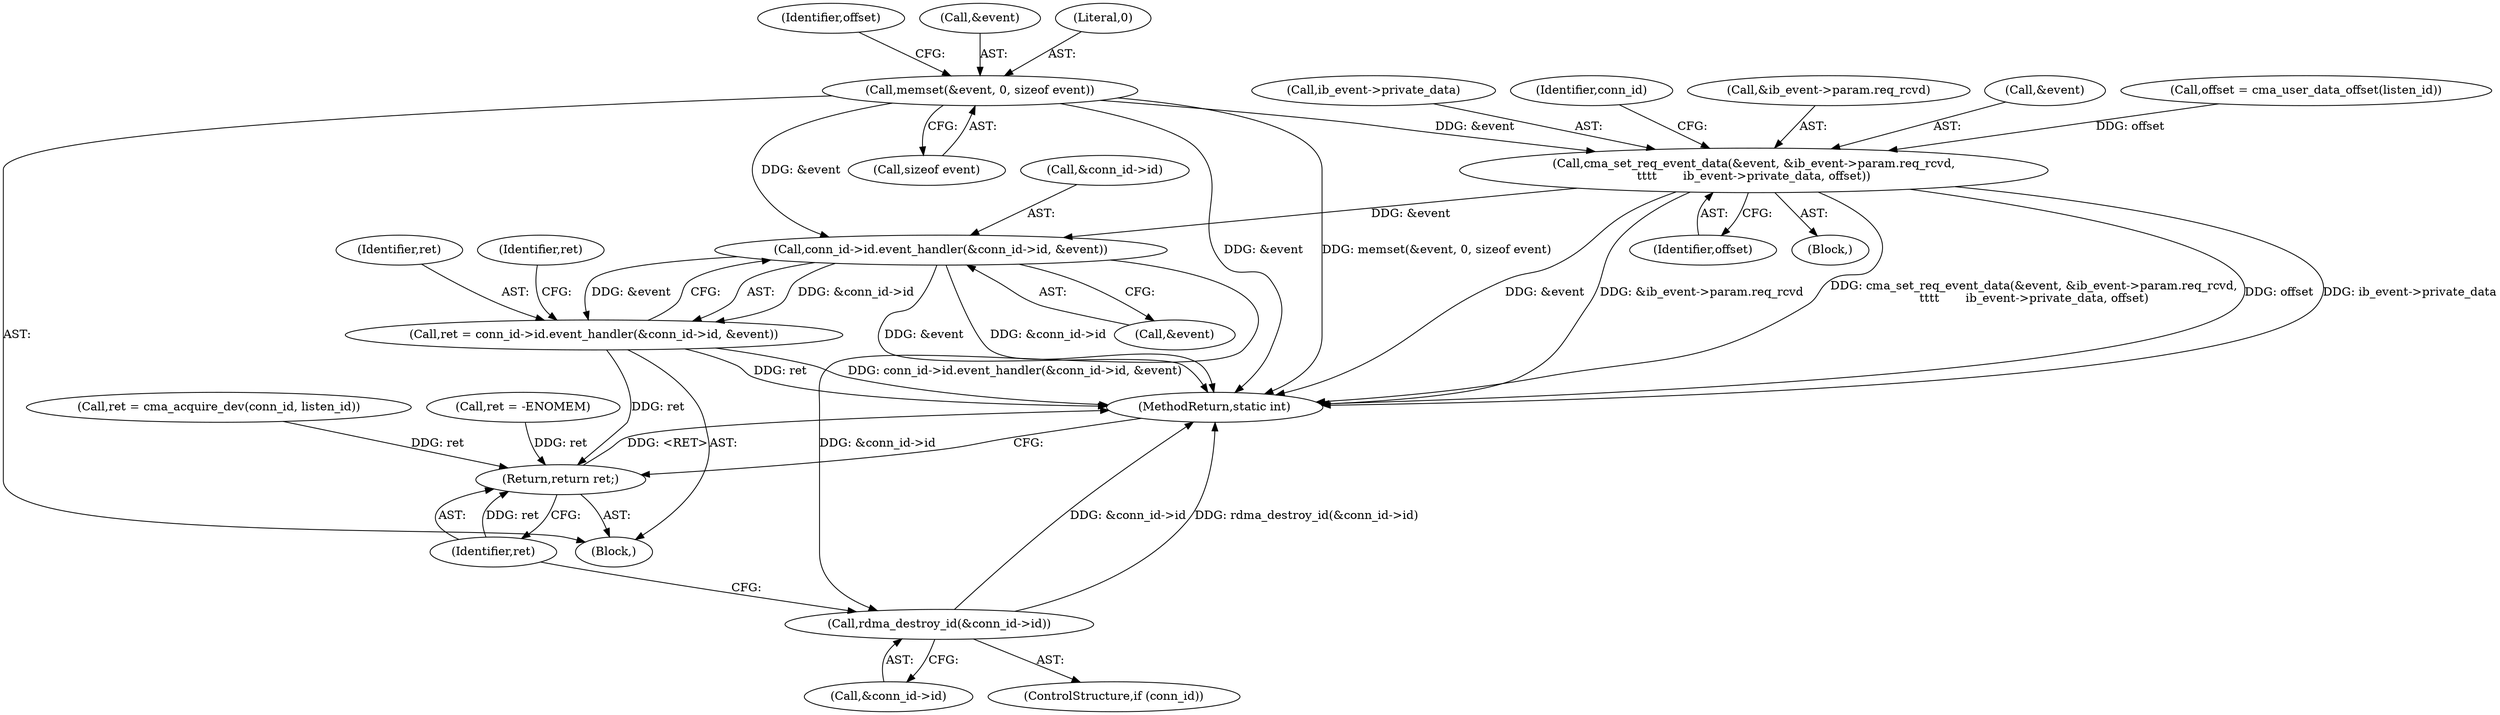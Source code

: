 digraph "0_linux_b2853fd6c2d0f383dbdf7427e263eb576a633867_0@API" {
"1000170" [label="(Call,memset(&event, 0, sizeof event))"];
"1000234" [label="(Call,cma_set_req_event_data(&event, &ib_event->param.req_rcvd,\n\t\t\t\t       ib_event->private_data, offset))"];
"1000294" [label="(Call,conn_id->id.event_handler(&conn_id->id, &event))"];
"1000292" [label="(Call,ret = conn_id->id.event_handler(&conn_id->id, &event))"];
"1000436" [label="(Return,return ret;)"];
"1000431" [label="(Call,rdma_destroy_id(&conn_id->id))"];
"1000292" [label="(Call,ret = conn_id->id.event_handler(&conn_id->id, &event))"];
"1000436" [label="(Return,return ret;)"];
"1000437" [label="(Identifier,ret)"];
"1000243" [label="(Call,ib_event->private_data)"];
"1000246" [label="(Identifier,offset)"];
"1000177" [label="(Identifier,offset)"];
"1000294" [label="(Call,conn_id->id.event_handler(&conn_id->id, &event))"];
"1000249" [label="(Identifier,conn_id)"];
"1000225" [label="(Block,)"];
"1000295" [label="(Call,&conn_id->id)"];
"1000171" [label="(Call,&event)"];
"1000251" [label="(Call,ret = -ENOMEM)"];
"1000432" [label="(Call,&conn_id->id)"];
"1000299" [label="(Call,&event)"];
"1000237" [label="(Call,&ib_event->param.req_rcvd)"];
"1000293" [label="(Identifier,ret)"];
"1000429" [label="(ControlStructure,if (conn_id))"];
"1000235" [label="(Call,&event)"];
"1000106" [label="(Block,)"];
"1000438" [label="(MethodReturn,static int)"];
"1000176" [label="(Call,offset = cma_user_data_offset(listen_id))"];
"1000170" [label="(Call,memset(&event, 0, sizeof event))"];
"1000174" [label="(Call,sizeof event)"];
"1000173" [label="(Literal,0)"];
"1000234" [label="(Call,cma_set_req_event_data(&event, &ib_event->param.req_rcvd,\n\t\t\t\t       ib_event->private_data, offset))"];
"1000431" [label="(Call,rdma_destroy_id(&conn_id->id))"];
"1000262" [label="(Call,ret = cma_acquire_dev(conn_id, listen_id))"];
"1000302" [label="(Identifier,ret)"];
"1000170" -> "1000106"  [label="AST: "];
"1000170" -> "1000174"  [label="CFG: "];
"1000171" -> "1000170"  [label="AST: "];
"1000173" -> "1000170"  [label="AST: "];
"1000174" -> "1000170"  [label="AST: "];
"1000177" -> "1000170"  [label="CFG: "];
"1000170" -> "1000438"  [label="DDG: &event"];
"1000170" -> "1000438"  [label="DDG: memset(&event, 0, sizeof event)"];
"1000170" -> "1000234"  [label="DDG: &event"];
"1000170" -> "1000294"  [label="DDG: &event"];
"1000234" -> "1000225"  [label="AST: "];
"1000234" -> "1000246"  [label="CFG: "];
"1000235" -> "1000234"  [label="AST: "];
"1000237" -> "1000234"  [label="AST: "];
"1000243" -> "1000234"  [label="AST: "];
"1000246" -> "1000234"  [label="AST: "];
"1000249" -> "1000234"  [label="CFG: "];
"1000234" -> "1000438"  [label="DDG: &ib_event->param.req_rcvd"];
"1000234" -> "1000438"  [label="DDG: &event"];
"1000234" -> "1000438"  [label="DDG: cma_set_req_event_data(&event, &ib_event->param.req_rcvd,\n\t\t\t\t       ib_event->private_data, offset)"];
"1000234" -> "1000438"  [label="DDG: offset"];
"1000234" -> "1000438"  [label="DDG: ib_event->private_data"];
"1000176" -> "1000234"  [label="DDG: offset"];
"1000234" -> "1000294"  [label="DDG: &event"];
"1000294" -> "1000292"  [label="AST: "];
"1000294" -> "1000299"  [label="CFG: "];
"1000295" -> "1000294"  [label="AST: "];
"1000299" -> "1000294"  [label="AST: "];
"1000292" -> "1000294"  [label="CFG: "];
"1000294" -> "1000438"  [label="DDG: &event"];
"1000294" -> "1000438"  [label="DDG: &conn_id->id"];
"1000294" -> "1000292"  [label="DDG: &conn_id->id"];
"1000294" -> "1000292"  [label="DDG: &event"];
"1000294" -> "1000431"  [label="DDG: &conn_id->id"];
"1000292" -> "1000106"  [label="AST: "];
"1000293" -> "1000292"  [label="AST: "];
"1000302" -> "1000292"  [label="CFG: "];
"1000292" -> "1000438"  [label="DDG: conn_id->id.event_handler(&conn_id->id, &event)"];
"1000292" -> "1000438"  [label="DDG: ret"];
"1000292" -> "1000436"  [label="DDG: ret"];
"1000436" -> "1000106"  [label="AST: "];
"1000436" -> "1000437"  [label="CFG: "];
"1000437" -> "1000436"  [label="AST: "];
"1000438" -> "1000436"  [label="CFG: "];
"1000436" -> "1000438"  [label="DDG: <RET>"];
"1000437" -> "1000436"  [label="DDG: ret"];
"1000251" -> "1000436"  [label="DDG: ret"];
"1000262" -> "1000436"  [label="DDG: ret"];
"1000431" -> "1000429"  [label="AST: "];
"1000431" -> "1000432"  [label="CFG: "];
"1000432" -> "1000431"  [label="AST: "];
"1000437" -> "1000431"  [label="CFG: "];
"1000431" -> "1000438"  [label="DDG: &conn_id->id"];
"1000431" -> "1000438"  [label="DDG: rdma_destroy_id(&conn_id->id)"];
}
